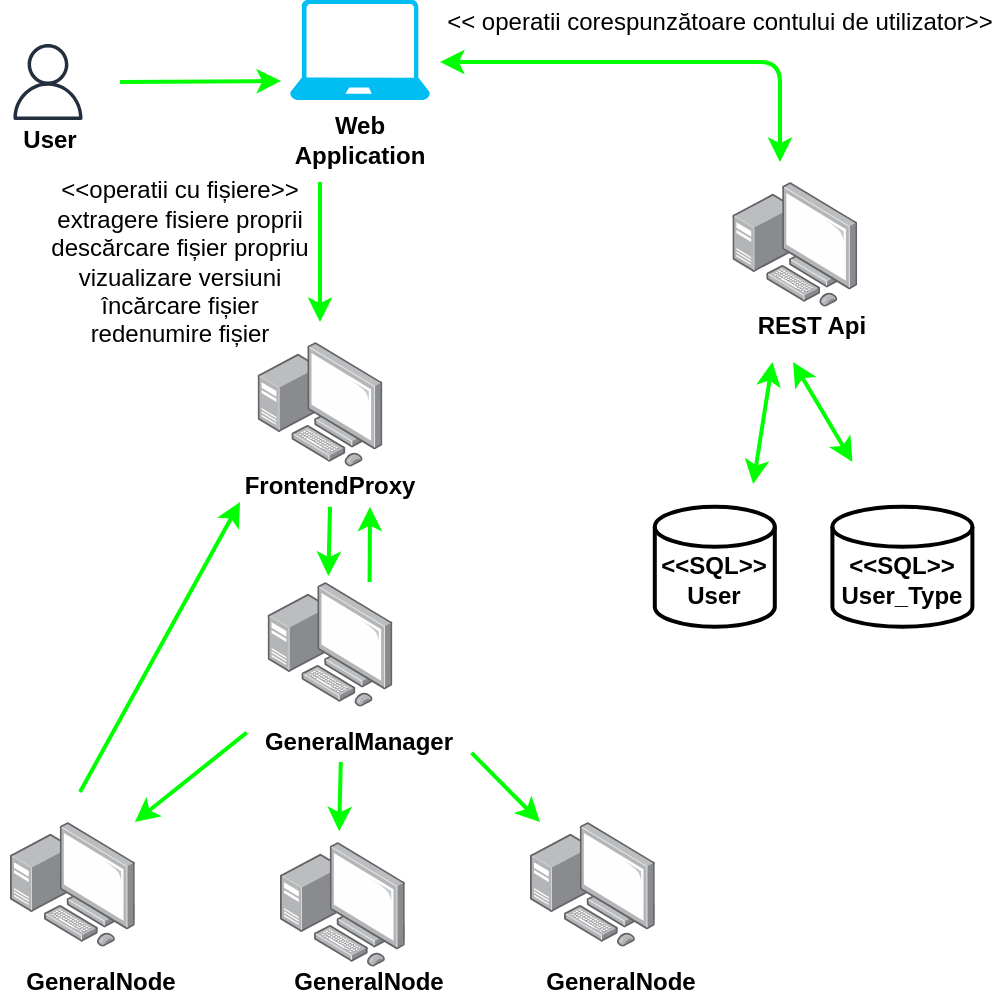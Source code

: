 <mxfile version="14.6.13" type="device"><diagram id="_V7-SiWRqN3R7Koynx4e" name="Pagina-1"><mxGraphModel dx="1185" dy="693" grid="1" gridSize="10" guides="1" tooltips="1" connect="1" arrows="1" fold="1" page="1" pageScale="1" pageWidth="1169" pageHeight="827" math="0" shadow="0"><root><mxCell id="0"/><mxCell id="1" parent="0"/><mxCell id="jHizK3VEyP8ZVDnMUa7j-1" value="" style="verticalLabelPosition=bottom;html=1;verticalAlign=top;align=center;strokeColor=none;fillColor=#00BEF2;shape=mxgraph.azure.laptop;pointerEvents=1;" parent="1" vertex="1"><mxGeometry x="275" y="159" width="70" height="50" as="geometry"/></mxCell><mxCell id="jHizK3VEyP8ZVDnMUa7j-4" value="&lt;b&gt;Web Application&lt;br&gt;&lt;/b&gt;" style="text;html=1;strokeColor=none;fillColor=none;align=center;verticalAlign=middle;whiteSpace=wrap;rounded=0;" parent="1" vertex="1"><mxGeometry x="270" y="219" width="80" height="20" as="geometry"/></mxCell><mxCell id="jHizK3VEyP8ZVDnMUa7j-6" value="" style="endArrow=classic;html=1;entryX=-0.064;entryY=0.81;entryDx=0;entryDy=0;entryPerimeter=0;strokeWidth=2;strokeColor=#00FF00;" parent="1" target="jHizK3VEyP8ZVDnMUa7j-1" edge="1"><mxGeometry width="50" height="50" relative="1" as="geometry"><mxPoint x="190" y="200" as="sourcePoint"/><mxPoint x="181" y="230" as="targetPoint"/></mxGeometry></mxCell><mxCell id="jHizK3VEyP8ZVDnMUa7j-8" value="" style="points=[];aspect=fixed;html=1;align=center;shadow=0;dashed=0;image;image=img/lib/allied_telesis/computer_and_terminals/Personal_Computer_with_Server.svg;" parent="1" vertex="1"><mxGeometry x="496.2" y="250" width="62.4" height="62.4" as="geometry"/></mxCell><mxCell id="jHizK3VEyP8ZVDnMUa7j-11" value="&lt;b&gt;&lt;br&gt;&amp;lt;&amp;lt;SQL&amp;gt;&amp;gt;&lt;br&gt;User&lt;/b&gt;" style="strokeWidth=2;html=1;shape=mxgraph.flowchart.database;whiteSpace=wrap;" parent="1" vertex="1"><mxGeometry x="457.4" y="412.4" width="60" height="60" as="geometry"/></mxCell><mxCell id="jHizK3VEyP8ZVDnMUa7j-20" value="" style="points=[];aspect=fixed;html=1;align=center;shadow=0;dashed=0;image;image=img/lib/allied_telesis/computer_and_terminals/Personal_Computer_with_Server.svg;" parent="1" vertex="1"><mxGeometry x="258.8" y="330" width="62.4" height="62.4" as="geometry"/></mxCell><mxCell id="jHizK3VEyP8ZVDnMUa7j-21" value="&lt;b&gt;FrontendProxy&lt;br&gt;&lt;/b&gt;" style="text;html=1;strokeColor=none;fillColor=none;align=center;verticalAlign=middle;whiteSpace=wrap;rounded=0;" parent="1" vertex="1"><mxGeometry x="255.0" y="392.4" width="80" height="20" as="geometry"/></mxCell><mxCell id="jHizK3VEyP8ZVDnMUa7j-22" value="" style="endArrow=classic;html=1;exitX=0.25;exitY=1.55;exitDx=0;exitDy=0;exitPerimeter=0;strokeWidth=2;strokeColor=#00FF00;" parent="1" source="jHizK3VEyP8ZVDnMUa7j-4" edge="1"><mxGeometry width="50" height="50" relative="1" as="geometry"><mxPoint x="240" y="250" as="sourcePoint"/><mxPoint x="290" y="320" as="targetPoint"/><Array as="points"><mxPoint x="290" y="300"/></Array></mxGeometry></mxCell><mxCell id="I1lBsEEtkXSJChIl9wJr-1" value="" style="group" parent="1" vertex="1" connectable="0"><mxGeometry x="135" y="181" width="40" height="58" as="geometry"/></mxCell><mxCell id="jHizK3VEyP8ZVDnMUa7j-2" value="" style="outlineConnect=0;fontColor=#232F3E;gradientColor=none;fillColor=#232F3E;strokeColor=none;dashed=0;verticalLabelPosition=bottom;verticalAlign=top;align=center;html=1;fontSize=12;fontStyle=0;aspect=fixed;pointerEvents=1;shape=mxgraph.aws4.user;" parent="I1lBsEEtkXSJChIl9wJr-1" vertex="1"><mxGeometry width="38" height="38" as="geometry"/></mxCell><mxCell id="jHizK3VEyP8ZVDnMUa7j-3" value="&lt;b&gt;User&lt;/b&gt;" style="text;html=1;strokeColor=none;fillColor=none;align=center;verticalAlign=middle;whiteSpace=wrap;rounded=0;" parent="I1lBsEEtkXSJChIl9wJr-1" vertex="1"><mxGeometry y="38" width="40" height="20" as="geometry"/></mxCell><mxCell id="I1lBsEEtkXSJChIl9wJr-11" value="&lt;b&gt;REST Api&lt;br&gt;&lt;/b&gt;" style="text;html=1;strokeColor=none;fillColor=none;align=center;verticalAlign=middle;whiteSpace=wrap;rounded=0;" parent="1" vertex="1"><mxGeometry x="496.2" y="312.4" width="80" height="20" as="geometry"/></mxCell><mxCell id="I1lBsEEtkXSJChIl9wJr-13" value="&amp;lt;&amp;lt; operatii corespunzătoare contului de utilizator&amp;gt;&amp;gt;" style="text;html=1;strokeColor=none;fillColor=none;align=center;verticalAlign=middle;whiteSpace=wrap;rounded=0;" parent="1" vertex="1"><mxGeometry x="350" y="160" width="280" height="20" as="geometry"/></mxCell><mxCell id="I1lBsEEtkXSJChIl9wJr-14" value="" style="endArrow=classic;startArrow=classic;html=1;strokeColor=#00FF00;strokeWidth=2;" parent="1" edge="1"><mxGeometry width="50" height="50" relative="1" as="geometry"><mxPoint x="350" y="190" as="sourcePoint"/><mxPoint x="520" y="240" as="targetPoint"/><Array as="points"><mxPoint x="520" y="190"/></Array></mxGeometry></mxCell><mxCell id="I1lBsEEtkXSJChIl9wJr-15" value="&lt;b&gt;&lt;br&gt;&amp;lt;&amp;lt;SQL&amp;gt;&amp;gt;&lt;br&gt;User_Type&lt;/b&gt;" style="strokeWidth=2;html=1;shape=mxgraph.flowchart.database;whiteSpace=wrap;" parent="1" vertex="1"><mxGeometry x="546.2" y="412.4" width="70" height="60" as="geometry"/></mxCell><mxCell id="I1lBsEEtkXSJChIl9wJr-16" value="" style="endArrow=classic;startArrow=classic;html=1;strokeColor=#00FF00;strokeWidth=2;" parent="1" edge="1"><mxGeometry width="50" height="50" relative="1" as="geometry"><mxPoint x="506.6" y="401" as="sourcePoint"/><mxPoint x="516.2" y="340" as="targetPoint"/></mxGeometry></mxCell><mxCell id="I1lBsEEtkXSJChIl9wJr-17" value="" style="endArrow=classic;startArrow=classic;html=1;strokeColor=#00FF00;strokeWidth=2;" parent="1" edge="1"><mxGeometry width="50" height="50" relative="1" as="geometry"><mxPoint x="556.2" y="390" as="sourcePoint"/><mxPoint x="526.57" y="340.0" as="targetPoint"/></mxGeometry></mxCell><mxCell id="I1lBsEEtkXSJChIl9wJr-18" value="&amp;lt;&amp;lt;operatii cu fișiere&amp;gt;&amp;gt;&lt;br&gt;extragere fisiere proprii&lt;br&gt;descărcare fișier propriu&lt;br&gt;vizualizare versiuni&lt;br&gt;încărcare fișier&lt;br&gt;redenumire fișier&lt;br&gt;" style="text;html=1;strokeColor=none;fillColor=none;align=center;verticalAlign=middle;whiteSpace=wrap;rounded=0;" parent="1" vertex="1"><mxGeometry x="150" y="280" width="140" height="20" as="geometry"/></mxCell><mxCell id="I1lBsEEtkXSJChIl9wJr-19" value="" style="points=[];aspect=fixed;html=1;align=center;shadow=0;dashed=0;image;image=img/lib/allied_telesis/computer_and_terminals/Personal_Computer_with_Server.svg;" parent="1" vertex="1"><mxGeometry x="263.8" y="450" width="62.4" height="62.4" as="geometry"/></mxCell><mxCell id="I1lBsEEtkXSJChIl9wJr-22" value="&lt;b&gt;GeneralManager&lt;br&gt;&lt;/b&gt;" style="text;html=1;strokeColor=none;fillColor=none;align=center;verticalAlign=middle;whiteSpace=wrap;rounded=0;" parent="1" vertex="1"><mxGeometry x="258.8" y="520" width="101.2" height="20" as="geometry"/></mxCell><mxCell id="I1lBsEEtkXSJChIl9wJr-23" value="" style="points=[];aspect=fixed;html=1;align=center;shadow=0;dashed=0;image;image=img/lib/allied_telesis/computer_and_terminals/Personal_Computer_with_Server.svg;" parent="1" vertex="1"><mxGeometry x="135" y="570" width="62.4" height="62.4" as="geometry"/></mxCell><mxCell id="I1lBsEEtkXSJChIl9wJr-24" value="&lt;b&gt;GeneralNode&lt;br&gt;&lt;/b&gt;" style="text;html=1;strokeColor=none;fillColor=none;align=center;verticalAlign=middle;whiteSpace=wrap;rounded=0;" parent="1" vertex="1"><mxGeometry x="130" y="640" width="101.2" height="20" as="geometry"/></mxCell><mxCell id="I1lBsEEtkXSJChIl9wJr-25" value="" style="points=[];aspect=fixed;html=1;align=center;shadow=0;dashed=0;image;image=img/lib/allied_telesis/computer_and_terminals/Personal_Computer_with_Server.svg;" parent="1" vertex="1"><mxGeometry x="270" y="580" width="62.4" height="62.4" as="geometry"/></mxCell><mxCell id="I1lBsEEtkXSJChIl9wJr-26" value="&lt;b&gt;GeneralNode&lt;br&gt;&lt;/b&gt;" style="text;html=1;strokeColor=none;fillColor=none;align=center;verticalAlign=middle;whiteSpace=wrap;rounded=0;" parent="1" vertex="1"><mxGeometry x="263.8" y="640" width="101.2" height="20" as="geometry"/></mxCell><mxCell id="I1lBsEEtkXSJChIl9wJr-27" value="" style="points=[];aspect=fixed;html=1;align=center;shadow=0;dashed=0;image;image=img/lib/allied_telesis/computer_and_terminals/Personal_Computer_with_Server.svg;" parent="1" vertex="1"><mxGeometry x="395" y="570" width="62.4" height="62.4" as="geometry"/></mxCell><mxCell id="I1lBsEEtkXSJChIl9wJr-28" value="&lt;b&gt;GeneralNode&lt;br&gt;&lt;/b&gt;" style="text;html=1;strokeColor=none;fillColor=none;align=center;verticalAlign=middle;whiteSpace=wrap;rounded=0;" parent="1" vertex="1"><mxGeometry x="390" y="640" width="101.2" height="20" as="geometry"/></mxCell><mxCell id="I1lBsEEtkXSJChIl9wJr-29" value="" style="endArrow=classic;html=1;strokeColor=#00FF00;strokeWidth=2;entryX=0.487;entryY=-0.048;entryDx=0;entryDy=0;entryPerimeter=0;exitX=0.5;exitY=1;exitDx=0;exitDy=0;" parent="1" source="jHizK3VEyP8ZVDnMUa7j-21" target="I1lBsEEtkXSJChIl9wJr-19" edge="1"><mxGeometry width="50" height="50" relative="1" as="geometry"><mxPoint x="295" y="418" as="sourcePoint"/><mxPoint x="345" y="368" as="targetPoint"/></mxGeometry></mxCell><mxCell id="I1lBsEEtkXSJChIl9wJr-32" value="" style="endArrow=classic;html=1;strokeColor=#00FF00;strokeWidth=2;entryX=0.487;entryY=-0.048;entryDx=0;entryDy=0;entryPerimeter=0;exitX=-0.054;exitY=0.267;exitDx=0;exitDy=0;exitPerimeter=0;" parent="1" source="I1lBsEEtkXSJChIl9wJr-22" edge="1"><mxGeometry width="50" height="50" relative="1" as="geometry"><mxPoint x="198.21" y="535.4" as="sourcePoint"/><mxPoint x="197.399" y="570.005" as="targetPoint"/></mxGeometry></mxCell><mxCell id="I1lBsEEtkXSJChIl9wJr-33" value="" style="endArrow=classic;html=1;strokeColor=#00FF00;strokeWidth=2;entryX=0.487;entryY=-0.048;entryDx=0;entryDy=0;entryPerimeter=0;exitX=0.5;exitY=1;exitDx=0;exitDy=0;" parent="1" edge="1"><mxGeometry width="50" height="50" relative="1" as="geometry"><mxPoint x="300.39" y="540.0" as="sourcePoint"/><mxPoint x="299.579" y="574.605" as="targetPoint"/></mxGeometry></mxCell><mxCell id="I1lBsEEtkXSJChIl9wJr-34" value="" style="endArrow=classic;html=1;strokeColor=#00FF00;strokeWidth=2;exitX=0.5;exitY=1;exitDx=0;exitDy=0;" parent="1" edge="1"><mxGeometry width="50" height="50" relative="1" as="geometry"><mxPoint x="365.81" y="535.4" as="sourcePoint"/><mxPoint x="400" y="570" as="targetPoint"/></mxGeometry></mxCell><mxCell id="I1lBsEEtkXSJChIl9wJr-35" value="" style="endArrow=classic;html=1;strokeColor=#00FF00;strokeWidth=2;exitX=0.5;exitY=1;exitDx=0;exitDy=0;entryX=0.75;entryY=1;entryDx=0;entryDy=0;" parent="1" target="jHizK3VEyP8ZVDnMUa7j-21" edge="1"><mxGeometry width="50" height="50" relative="1" as="geometry"><mxPoint x="314.79" y="450.0" as="sourcePoint"/><mxPoint x="314" y="420" as="targetPoint"/></mxGeometry></mxCell><mxCell id="I1lBsEEtkXSJChIl9wJr-36" value="" style="endArrow=classic;html=1;strokeColor=#00FF00;strokeWidth=2;" parent="1" edge="1"><mxGeometry width="50" height="50" relative="1" as="geometry"><mxPoint x="170" y="555" as="sourcePoint"/><mxPoint x="250" y="410" as="targetPoint"/></mxGeometry></mxCell></root></mxGraphModel></diagram></mxfile>